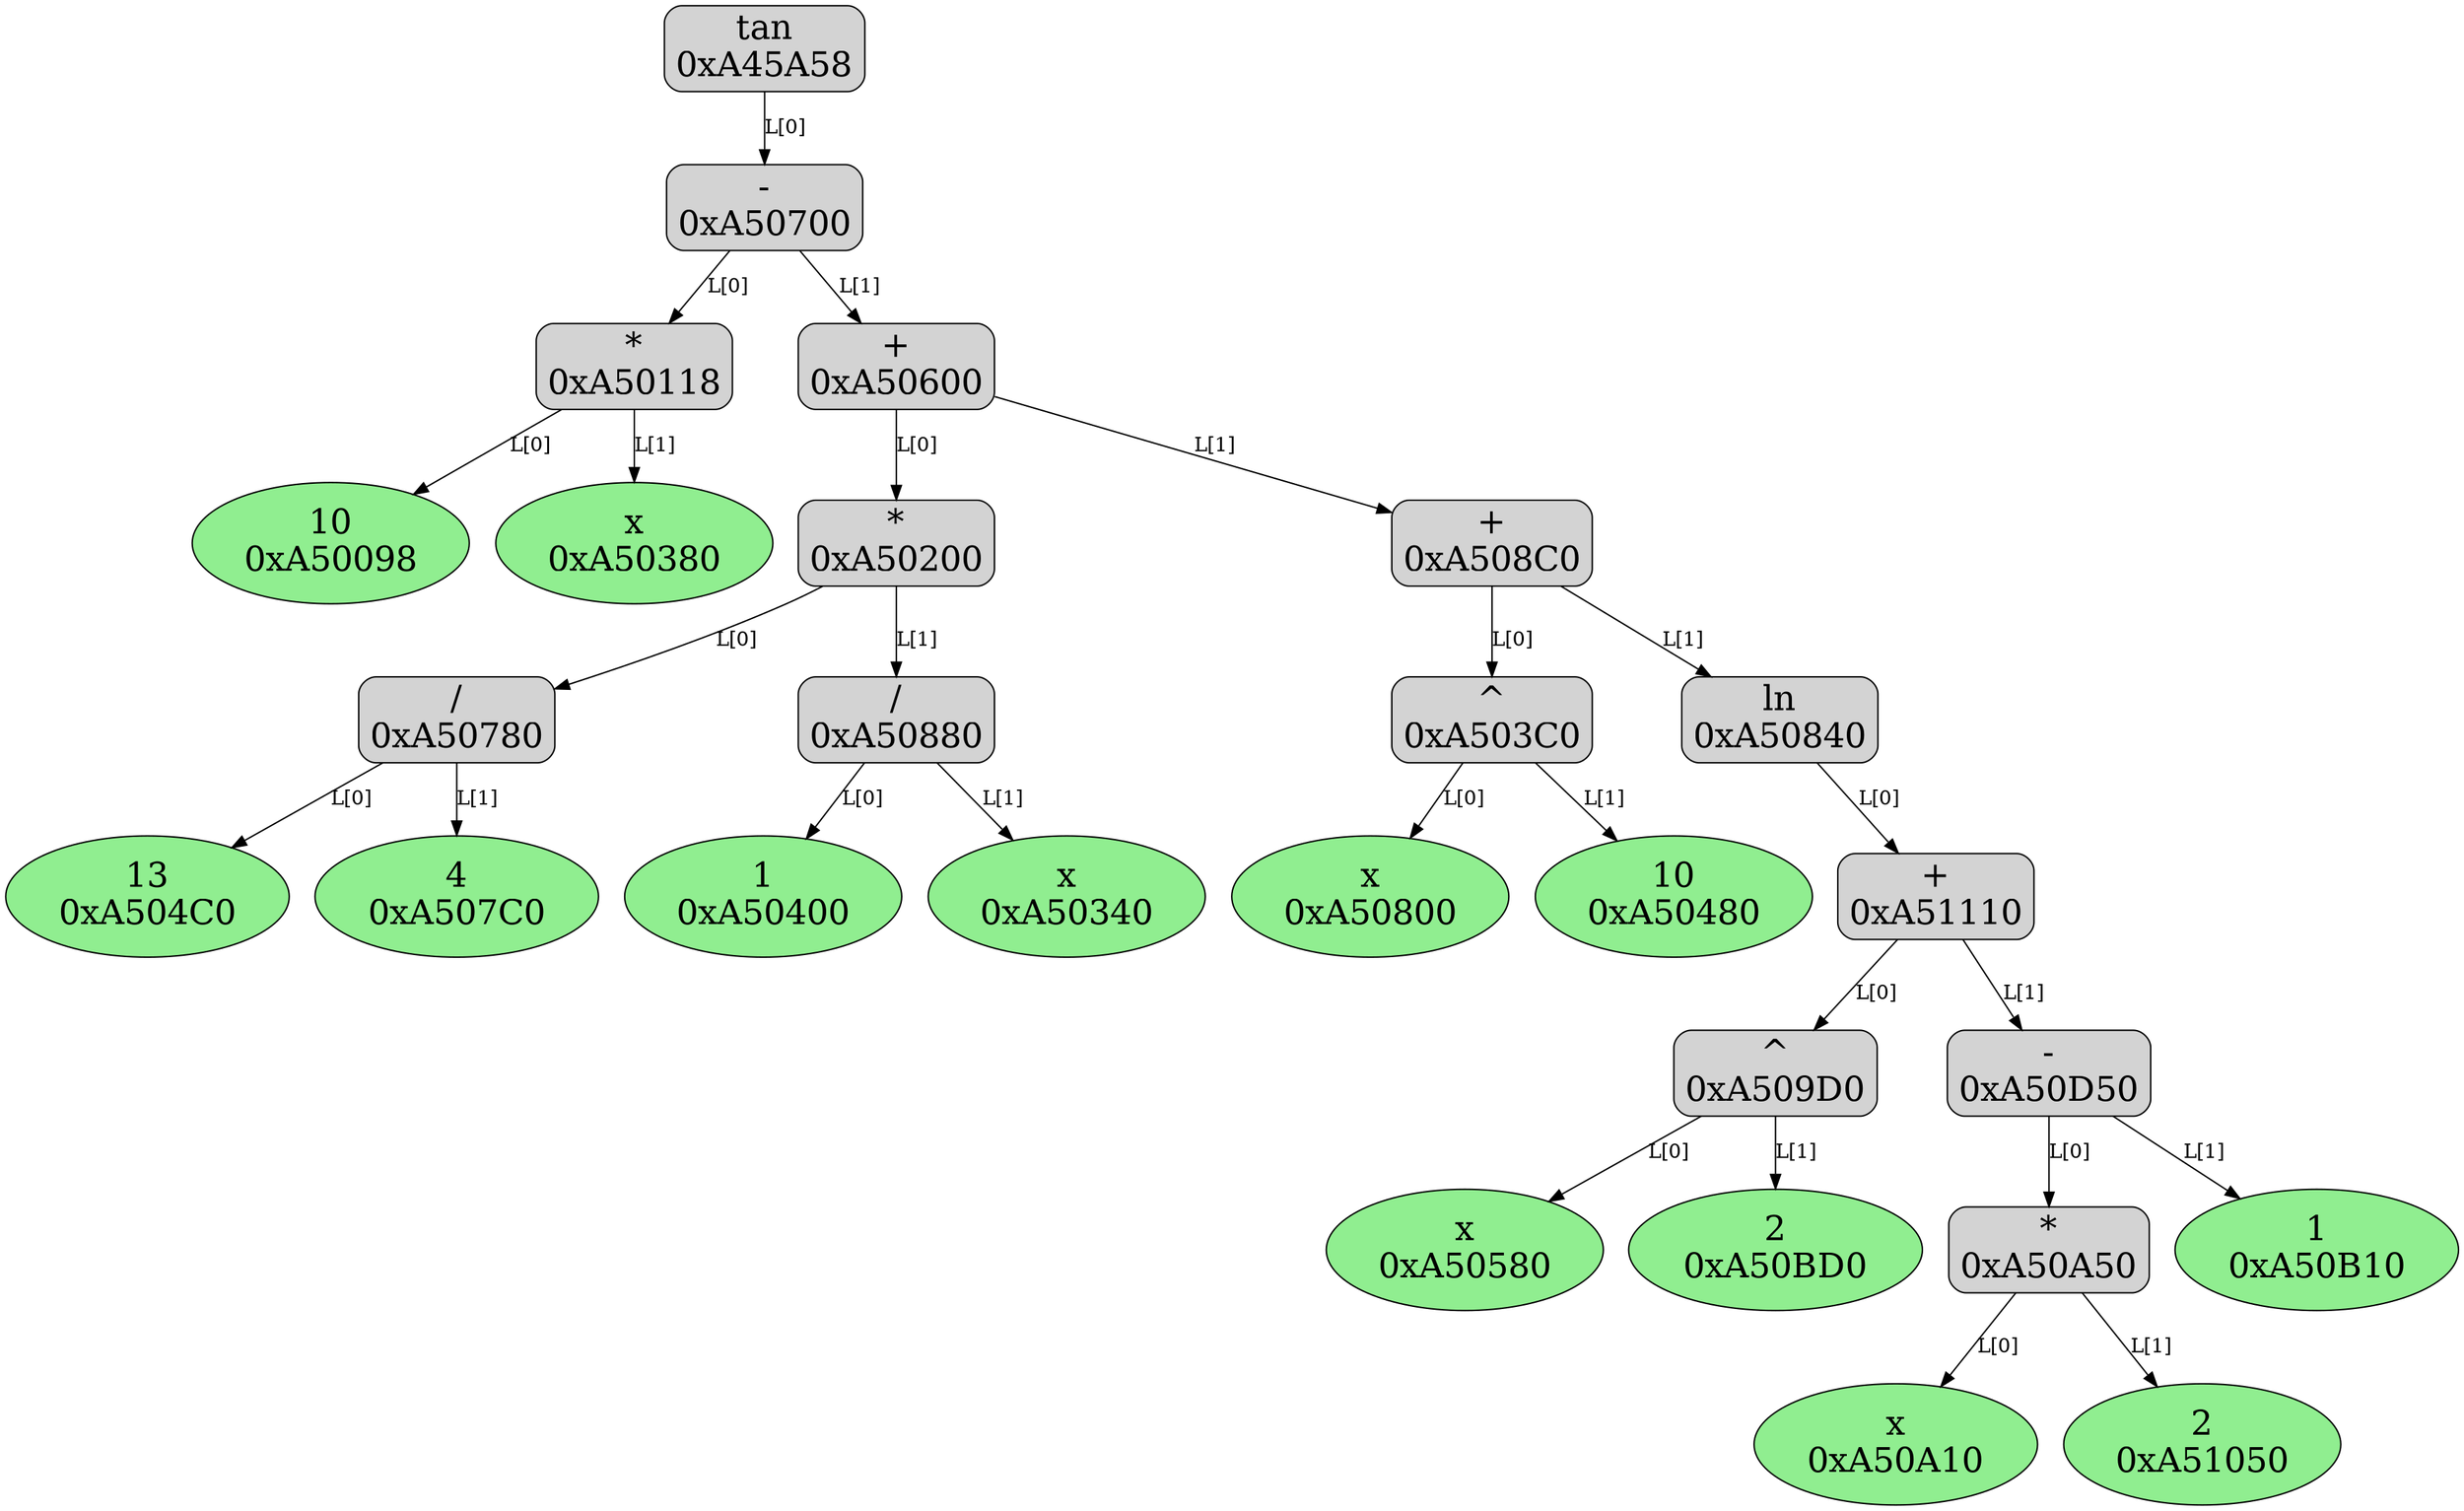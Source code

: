 digraph{
node [color = "black", fontsize = 24, shape = "box", style = "filled, rounded", fillcolor = "lightgray"]
edge [color = "black", fontsize = 24]
"10
0xA50098" [shape = "ellipse", fillcolor = "lightgreen"] 
"x
0xA50380" [shape = "ellipse", fillcolor = "lightgreen"] 
 "*
0xA50118" 
 "*
0xA50118" ->  "10
0xA50098" [label = "L[0]", fontsize = 14] 
 "*
0xA50118" ->  "x
0xA50380" [label = "L[1]", fontsize = 14] 
"13
0xA504C0" [shape = "ellipse", fillcolor = "lightgreen"] 
"4
0xA507C0" [shape = "ellipse", fillcolor = "lightgreen"] 
 "/
0xA50780" 
 "/
0xA50780" ->  "13
0xA504C0" [label = "L[0]", fontsize = 14] 
 "/
0xA50780" ->  "4
0xA507C0" [label = "L[1]", fontsize = 14] 
"1
0xA50400" [shape = "ellipse", fillcolor = "lightgreen"] 
"x
0xA50340" [shape = "ellipse", fillcolor = "lightgreen"] 
 "/
0xA50880" 
 "/
0xA50880" ->  "1
0xA50400" [label = "L[0]", fontsize = 14] 
 "/
0xA50880" ->  "x
0xA50340" [label = "L[1]", fontsize = 14] 
 "*
0xA50200" 
 "*
0xA50200" ->  "/
0xA50780" [label = "L[0]", fontsize = 14] 
 "*
0xA50200" ->  "/
0xA50880" [label = "L[1]", fontsize = 14] 
"x
0xA50800" [shape = "ellipse", fillcolor = "lightgreen"] 
"10
0xA50480" [shape = "ellipse", fillcolor = "lightgreen"] 
 "^
0xA503C0" 
 "^
0xA503C0" ->  "x
0xA50800" [label = "L[0]", fontsize = 14] 
 "^
0xA503C0" ->  "10
0xA50480" [label = "L[1]", fontsize = 14] 
"x
0xA50580" [shape = "ellipse", fillcolor = "lightgreen"] 
"2
0xA50BD0" [shape = "ellipse", fillcolor = "lightgreen"] 
 "^
0xA509D0" 
 "^
0xA509D0" ->  "x
0xA50580" [label = "L[0]", fontsize = 14] 
 "^
0xA509D0" ->  "2
0xA50BD0" [label = "L[1]", fontsize = 14] 
"x
0xA50A10" [shape = "ellipse", fillcolor = "lightgreen"] 
"2
0xA51050" [shape = "ellipse", fillcolor = "lightgreen"] 
 "*
0xA50A50" 
 "*
0xA50A50" ->  "x
0xA50A10" [label = "L[0]", fontsize = 14] 
 "*
0xA50A50" ->  "2
0xA51050" [label = "L[1]", fontsize = 14] 
"1
0xA50B10" [shape = "ellipse", fillcolor = "lightgreen"] 
 "-
0xA50D50" 
 "-
0xA50D50" ->  "*
0xA50A50" [label = "L[0]", fontsize = 14] 
 "-
0xA50D50" ->  "1
0xA50B10" [label = "L[1]", fontsize = 14] 
 "+
0xA51110" 
 "+
0xA51110" ->  "^
0xA509D0" [label = "L[0]", fontsize = 14] 
 "+
0xA51110" ->  "-
0xA50D50" [label = "L[1]", fontsize = 14] 
 "ln
0xA50840" 
 "ln
0xA50840" ->  "+
0xA51110" [label = "L[0]", fontsize = 14] 
 "+
0xA508C0" 
 "+
0xA508C0" ->  "^
0xA503C0" [label = "L[0]", fontsize = 14] 
 "+
0xA508C0" ->  "ln
0xA50840" [label = "L[1]", fontsize = 14] 
 "+
0xA50600" 
 "+
0xA50600" ->  "*
0xA50200" [label = "L[0]", fontsize = 14] 
 "+
0xA50600" ->  "+
0xA508C0" [label = "L[1]", fontsize = 14] 
 "-
0xA50700" 
 "-
0xA50700" ->  "*
0xA50118" [label = "L[0]", fontsize = 14] 
 "-
0xA50700" ->  "+
0xA50600" [label = "L[1]", fontsize = 14] 
 "tan
0xA45A58" 
 "tan
0xA45A58" ->  "-
0xA50700" [label = "L[0]", fontsize = 14] 
}